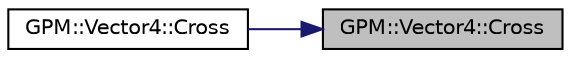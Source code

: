 digraph "GPM::Vector4::Cross"
{
 // INTERACTIVE_SVG=YES
 // LATEX_PDF_SIZE
  edge [fontname="Helvetica",fontsize="10",labelfontname="Helvetica",labelfontsize="10"];
  node [fontname="Helvetica",fontsize="10",shape=record];
  rankdir="RL";
  Node101 [label="GPM::Vector4::Cross",height=0.2,width=0.4,color="black", fillcolor="grey75", style="filled", fontcolor="black",tooltip="Calculate the cross product with other vector."];
  Node101 -> Node102 [dir="back",color="midnightblue",fontsize="10",style="solid",fontname="Helvetica"];
  Node102 [label="GPM::Vector4::Cross",height=0.2,width=0.4,color="black", fillcolor="white", style="filled",URL="$struct_g_p_m_1_1_vector4.html#ad2618f44a7997d0517905c0422e19def",tooltip="Calculate the cross product between two vectors."];
}
